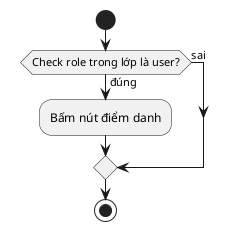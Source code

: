 @startuml DiemDanh
start
if (Check role trong lớp là user?) is (đúng) then
:Bấm nút điểm danh;
else (sai)
endif
stop
@enduml